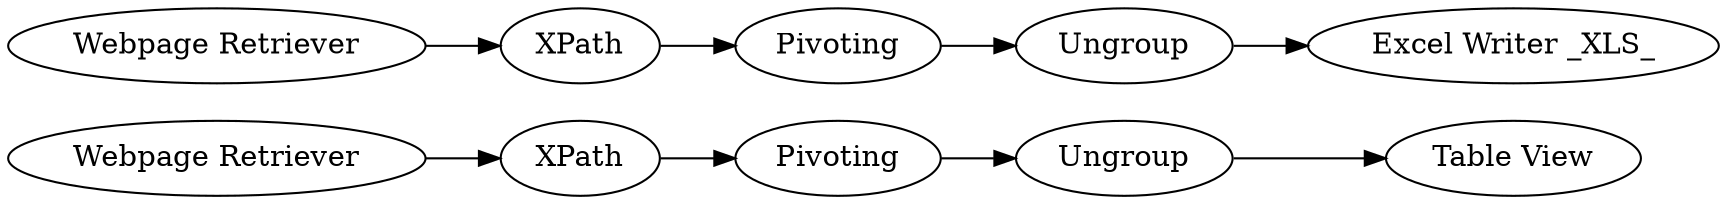 digraph {
	2 [label="Webpage Retriever"]
	3 [label=XPath]
	4 [label=Pivoting]
	5 [label=Ungroup]
	12 [label=Ungroup]
	13 [label=Pivoting]
	14 [label=XPath]
	15 [label="Webpage Retriever"]
	16 [label="Excel Writer _XLS_"]
	17 [label="Table View"]
	2 -> 3
	3 -> 4
	4 -> 5
	5 -> 17
	12 -> 16
	13 -> 12
	14 -> 13
	15 -> 14
	rankdir=LR
}

